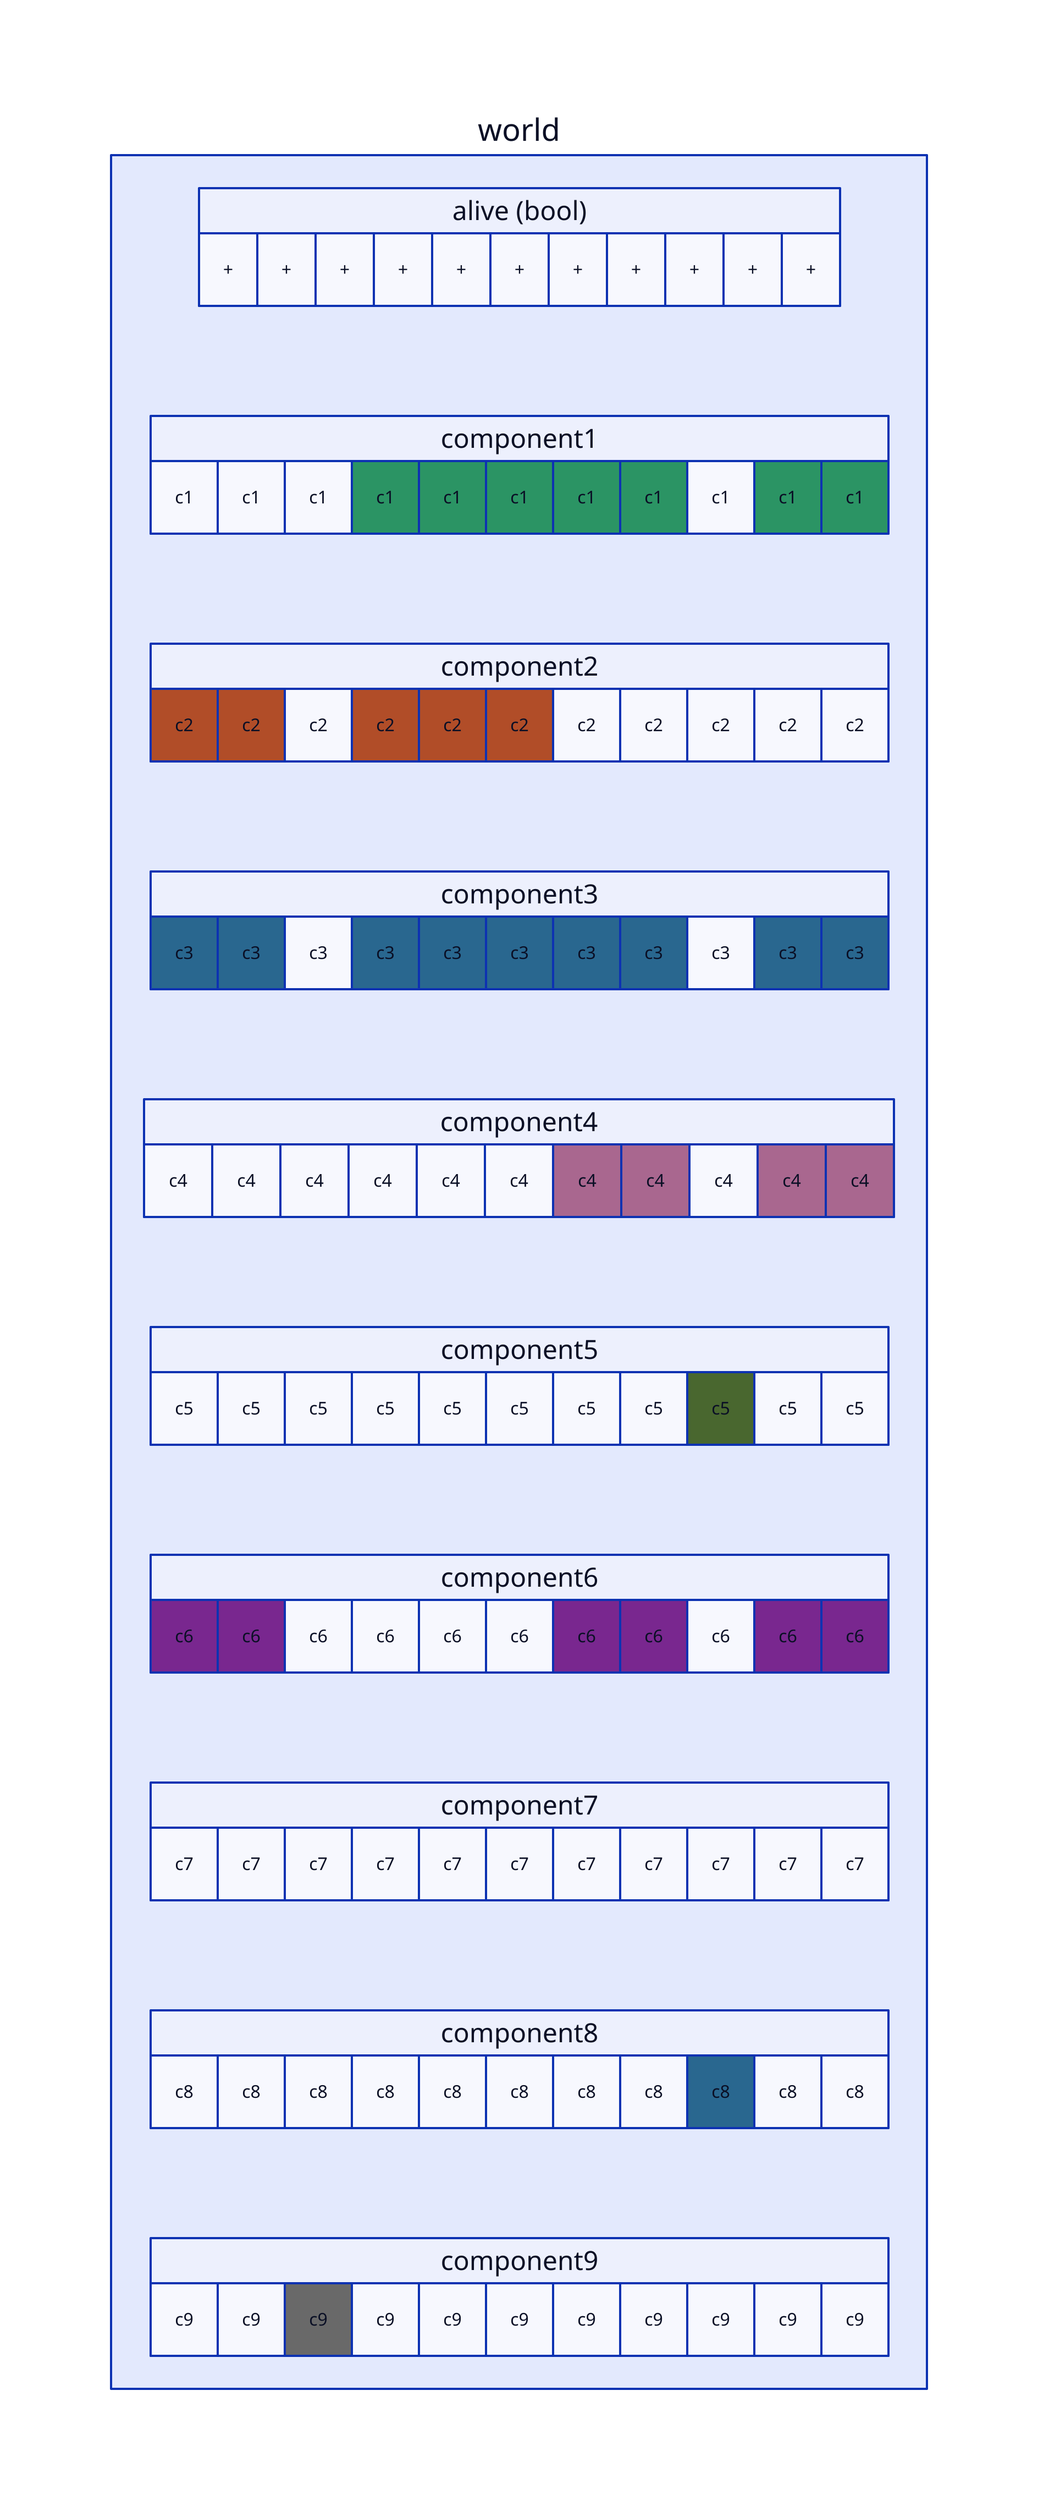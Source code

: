 classes: {
    none: { style.opacity: 0}
    arrow: {
        style.border-radius: 20
        style.stroke: "#ffffff"
    }
    s1: { style.fill: "#2b9464" }
    s2: { style.fill: "#b14d28" }
    s3: { style.fill: "#29678f" }
    s4: { style.fill: "#a9678f" }
    s5: { style.fill: "#49672f" }
    s6: { style.fill: "#79278f" }
    s7: { style.fill: "#99272f" }
    s8: { style.fill: "#29678f" }
    s9: { style.fill: "#696969" }
}
style: {
    opacity: 0
}

world: {
    alive (bool): {
        grid-rows: 1
        grid-columns: 11
        grid-gap: 0

        1: +
        2: +
        3: +
        4: +
        5: +
        6: +
        7: +
        8: +
        9: +
        10: +
        11: +
    }

    component1: {
        grid-rows: 2
        grid-columns: 11
        grid-gap: 0

        1: c1
        2: c1 
        3: c1
        4: c1 { class: s1 }
        5: c1 { class: s1 }
        6: c1 { class: s1 }
        7: c1 { class: s1 }
        8: c1 { class: s1 }
        9: c1
        10: c1 { class: s1 }
        11: c1 { class: s1 }
    }

    component2: {
        grid-rows: 2
        grid-columns: 11
        grid-gap: 0

        1: c2 { class: s2 }
        2: c2 { class: s2 }
        3: c2
        4: c2 { class: s2 }
        5: c2 { class: s2 }
        6: c2 { class: s2 }
        7: c2
        8: c2
        9: c2
        10: c2
        11: c2
    }

    component3: {
        grid-rows: 2
        grid-columns: 11
        grid-gap: 0

        1: c3 { class: s3 }
        2: c3 { class: s3 } 
        3: c3
        4: c3 { class: s3 }
        5: c3 { class: s3 }
        6: c3 { class: s3 }
        7: c3 { class: s3 }
        8: c3 { class: s3 }
        9: c3
        10: c3 { class: s3 }
        11: c3 { class: s3 }
    }

    component4: {
        grid-rows: 2
        grid-columns: 11
        grid-gap: 0

        1: c4
        2: c4 
        3: c4
        4: c4
        5: c4
        6: c4
        7: c4 { class: s4 }
        8: c4 { class: s4 }
        9: c4
        10: c4 { class: s4 }
        11: c4 { class: s4 }
    }

    component5: {
        grid-rows: 2
        grid-columns: 11
        grid-gap: 0

        1: c5
        2: c5 
        3: c5
        4: c5
        5: c5
        6: c5
        7: c5
        8: c5
        9: c5 { class: s5 }
        10: c5
        11: c5
    }

    component6: {
        grid-rows: 2
        grid-columns: 11
        grid-gap: 0

        1: c6 { class: s6 }
        2: c6 { class: s6 } 
        3: c6
        4: c6
        5: c6
        6: c6
        7: c6 { class: s6 }
        8: c6 { class: s6 }
        9: c6
        10: c6 { class: s6 }
        11: c6 { class: s6 }
    }

    component7: {
        grid-rows: 2
        grid-columns: 11
        grid-gap: 0

        1: c7
        2: c7 
        3: c7
        4: c7
        5: c7
        6: c7
        7: c7
        8: c7
        9: c7
        10: c7
        11: c7
    }

    component8: {
        grid-rows: 2
        grid-columns: 11
        grid-gap: 0

        1: c8
        2: c8
        3: c8
        4: c8
        5: c8
        6: c8
        7: c8
        8: c8 
        9: c8 { class: s8 }
        10: c8
        11: c8
    }

    component9: {
        grid-rows: 2
        grid-columns: 11
        grid-gap: 0

        1: c9
        2: c9
        3: c9 { class: s9 }
        4: c9
        5: c9
        6: c9
        7: c9
        8: c9
        9: c9
        10: c9
        11: c9
    }
    alive (bool) -> component1 -> component2 -> component3 -> component4 -> component5 -> component6 -> component7 -> component8 -> component9 { style.opacity: 0 }
}